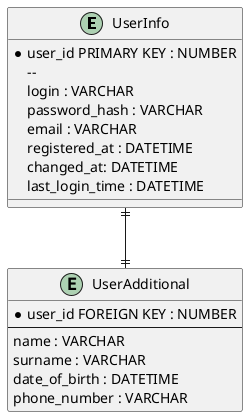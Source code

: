 @startuml

entity "UserInfo" {
	* user_id PRIMARY KEY : NUMBER
  	--
  	login : VARCHAR
  	password_hash : VARCHAR
	email : VARCHAR
	registered_at : DATETIME
	changed_at: DATETIME
	last_login_time : DATETIME
}

entity "UserAdditional" {
  	* user_id FOREIGN KEY : NUMBER
  	--
	name : VARCHAR
  	surname : VARCHAR
	date_of_birth : DATETIME
	phone_number : VARCHAR
}

UserInfo ||--|| UserAdditional
  
@enduml